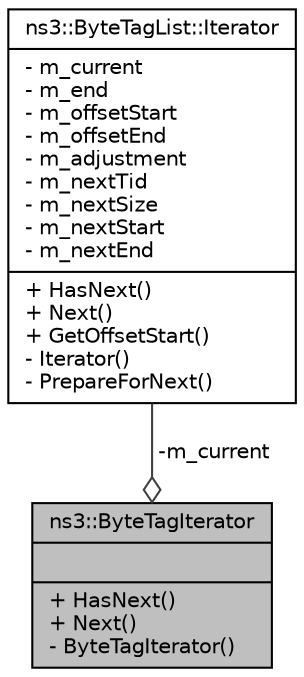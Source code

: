 digraph "ns3::ByteTagIterator"
{
  edge [fontname="Helvetica",fontsize="10",labelfontname="Helvetica",labelfontsize="10"];
  node [fontname="Helvetica",fontsize="10",shape=record];
  Node1 [label="{ns3::ByteTagIterator\n||+ HasNext()\l+ Next()\l- ByteTagIterator()\l}",height=0.2,width=0.4,color="black", fillcolor="grey75", style="filled", fontcolor="black"];
  Node2 -> Node1 [color="grey25",fontsize="10",style="solid",label=" -m_current" ,arrowhead="odiamond"];
  Node2 [label="{ns3::ByteTagList::Iterator\n|- m_current\l- m_end\l- m_offsetStart\l- m_offsetEnd\l- m_adjustment\l- m_nextTid\l- m_nextSize\l- m_nextStart\l- m_nextEnd\l|+ HasNext()\l+ Next()\l+ GetOffsetStart()\l- Iterator()\l- PrepareForNext()\l}",height=0.2,width=0.4,color="black", fillcolor="white", style="filled",URL="$de/dc7/classns3_1_1ByteTagList_1_1Iterator.html",tooltip="An iterator for iterating through a byte tag list. "];
}
